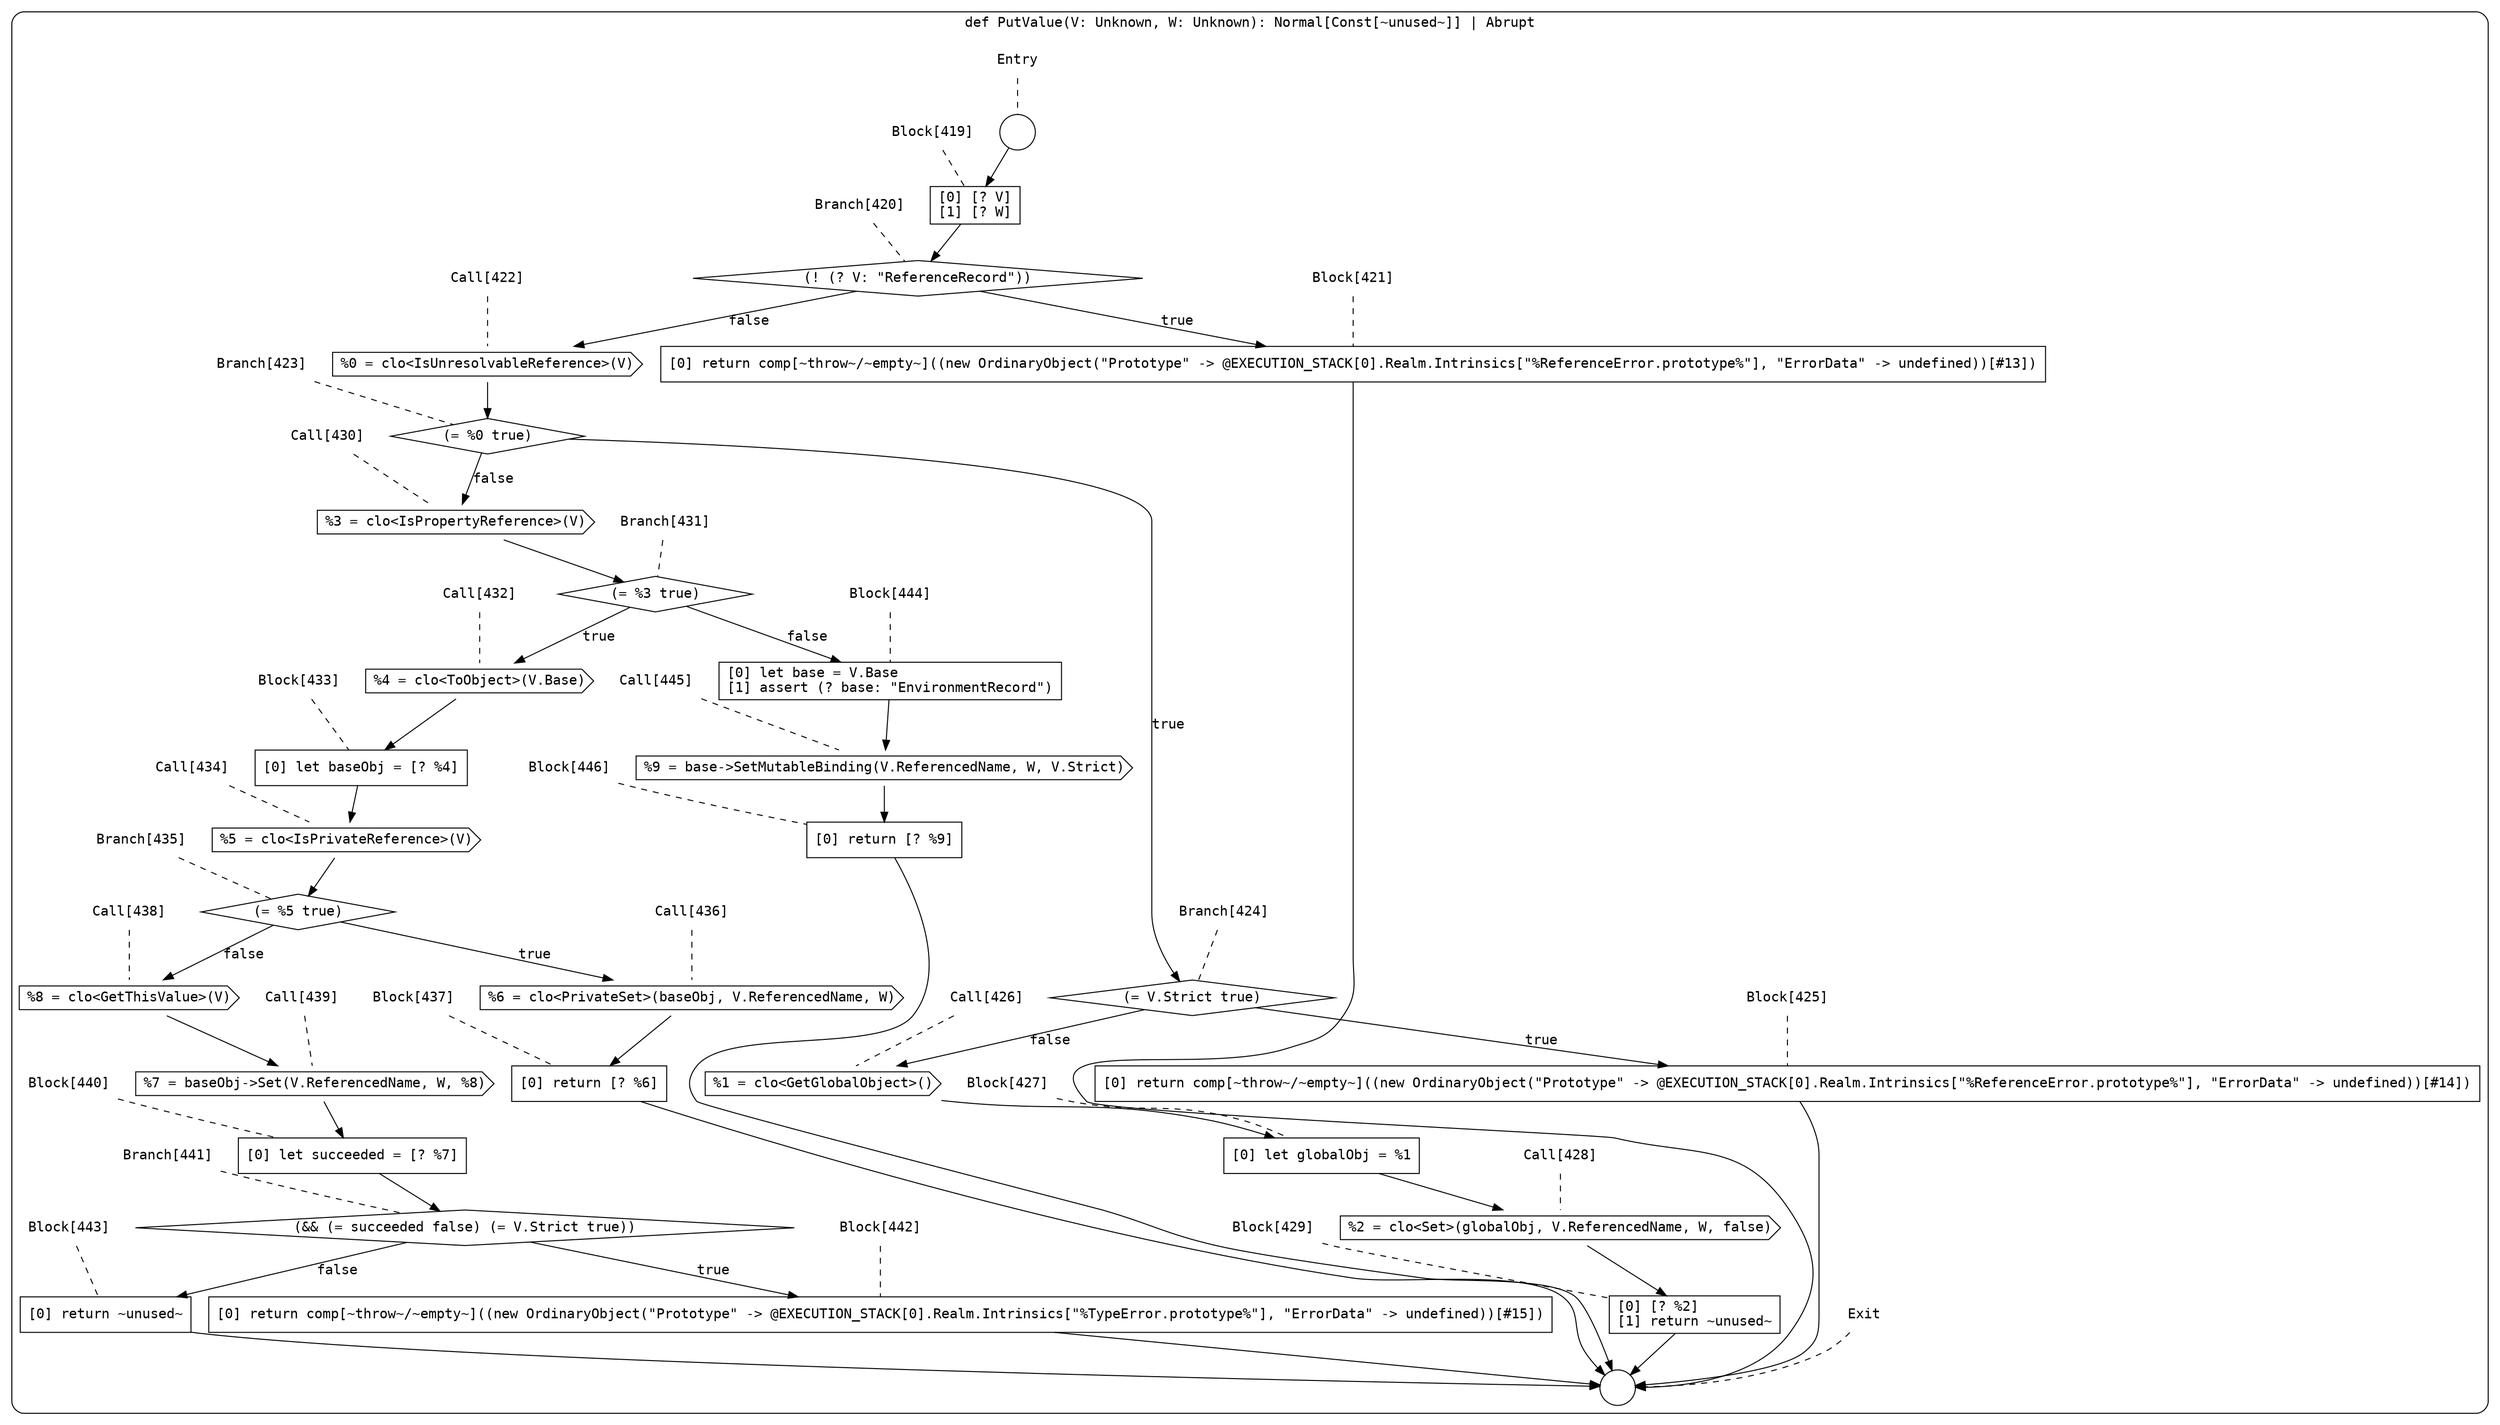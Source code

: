 digraph {
  graph [fontname = "Consolas"]
  node [fontname = "Consolas"]
  edge [fontname = "Consolas"]
  subgraph cluster63 {
    label = "def PutValue(V: Unknown, W: Unknown): Normal[Const[~unused~]] | Abrupt"
    style = rounded
    cluster63_entry_name [shape=none, label=<<font color="black">Entry</font>>]
    cluster63_entry_name -> cluster63_entry [arrowhead=none, color="black", style=dashed]
    cluster63_entry [shape=circle label=" " color="black" fillcolor="white" style=filled]
    cluster63_entry -> node419 [color="black"]
    cluster63_exit_name [shape=none, label=<<font color="black">Exit</font>>]
    cluster63_exit_name -> cluster63_exit [arrowhead=none, color="black", style=dashed]
    cluster63_exit [shape=circle label=" " color="black" fillcolor="white" style=filled]
    node419_name [shape=none, label=<<font color="black">Block[419]</font>>]
    node419_name -> node419 [arrowhead=none, color="black", style=dashed]
    node419 [shape=box, label=<<font color="black">[0] [? V]<BR ALIGN="LEFT"/>[1] [? W]<BR ALIGN="LEFT"/></font>> color="black" fillcolor="white", style=filled]
    node419 -> node420 [color="black"]
    node420_name [shape=none, label=<<font color="black">Branch[420]</font>>]
    node420_name -> node420 [arrowhead=none, color="black", style=dashed]
    node420 [shape=diamond, label=<<font color="black">(! (? V: &quot;ReferenceRecord&quot;))</font>> color="black" fillcolor="white", style=filled]
    node420 -> node421 [label=<<font color="black">true</font>> color="black"]
    node420 -> node422 [label=<<font color="black">false</font>> color="black"]
    node421_name [shape=none, label=<<font color="black">Block[421]</font>>]
    node421_name -> node421 [arrowhead=none, color="black", style=dashed]
    node421 [shape=box, label=<<font color="black">[0] return comp[~throw~/~empty~]((new OrdinaryObject(&quot;Prototype&quot; -&gt; @EXECUTION_STACK[0].Realm.Intrinsics[&quot;%ReferenceError.prototype%&quot;], &quot;ErrorData&quot; -&gt; undefined))[#13])<BR ALIGN="LEFT"/></font>> color="black" fillcolor="white", style=filled]
    node421 -> cluster63_exit [color="black"]
    node422_name [shape=none, label=<<font color="black">Call[422]</font>>]
    node422_name -> node422 [arrowhead=none, color="black", style=dashed]
    node422 [shape=cds, label=<<font color="black">%0 = clo&lt;IsUnresolvableReference&gt;(V)</font>> color="black" fillcolor="white", style=filled]
    node422 -> node423 [color="black"]
    node423_name [shape=none, label=<<font color="black">Branch[423]</font>>]
    node423_name -> node423 [arrowhead=none, color="black", style=dashed]
    node423 [shape=diamond, label=<<font color="black">(= %0 true)</font>> color="black" fillcolor="white", style=filled]
    node423 -> node424 [label=<<font color="black">true</font>> color="black"]
    node423 -> node430 [label=<<font color="black">false</font>> color="black"]
    node424_name [shape=none, label=<<font color="black">Branch[424]</font>>]
    node424_name -> node424 [arrowhead=none, color="black", style=dashed]
    node424 [shape=diamond, label=<<font color="black">(= V.Strict true)</font>> color="black" fillcolor="white", style=filled]
    node424 -> node425 [label=<<font color="black">true</font>> color="black"]
    node424 -> node426 [label=<<font color="black">false</font>> color="black"]
    node430_name [shape=none, label=<<font color="black">Call[430]</font>>]
    node430_name -> node430 [arrowhead=none, color="black", style=dashed]
    node430 [shape=cds, label=<<font color="black">%3 = clo&lt;IsPropertyReference&gt;(V)</font>> color="black" fillcolor="white", style=filled]
    node430 -> node431 [color="black"]
    node425_name [shape=none, label=<<font color="black">Block[425]</font>>]
    node425_name -> node425 [arrowhead=none, color="black", style=dashed]
    node425 [shape=box, label=<<font color="black">[0] return comp[~throw~/~empty~]((new OrdinaryObject(&quot;Prototype&quot; -&gt; @EXECUTION_STACK[0].Realm.Intrinsics[&quot;%ReferenceError.prototype%&quot;], &quot;ErrorData&quot; -&gt; undefined))[#14])<BR ALIGN="LEFT"/></font>> color="black" fillcolor="white", style=filled]
    node425 -> cluster63_exit [color="black"]
    node426_name [shape=none, label=<<font color="black">Call[426]</font>>]
    node426_name -> node426 [arrowhead=none, color="black", style=dashed]
    node426 [shape=cds, label=<<font color="black">%1 = clo&lt;GetGlobalObject&gt;()</font>> color="black" fillcolor="white", style=filled]
    node426 -> node427 [color="black"]
    node431_name [shape=none, label=<<font color="black">Branch[431]</font>>]
    node431_name -> node431 [arrowhead=none, color="black", style=dashed]
    node431 [shape=diamond, label=<<font color="black">(= %3 true)</font>> color="black" fillcolor="white", style=filled]
    node431 -> node432 [label=<<font color="black">true</font>> color="black"]
    node431 -> node444 [label=<<font color="black">false</font>> color="black"]
    node427_name [shape=none, label=<<font color="black">Block[427]</font>>]
    node427_name -> node427 [arrowhead=none, color="black", style=dashed]
    node427 [shape=box, label=<<font color="black">[0] let globalObj = %1<BR ALIGN="LEFT"/></font>> color="black" fillcolor="white", style=filled]
    node427 -> node428 [color="black"]
    node432_name [shape=none, label=<<font color="black">Call[432]</font>>]
    node432_name -> node432 [arrowhead=none, color="black", style=dashed]
    node432 [shape=cds, label=<<font color="black">%4 = clo&lt;ToObject&gt;(V.Base)</font>> color="black" fillcolor="white", style=filled]
    node432 -> node433 [color="black"]
    node444_name [shape=none, label=<<font color="black">Block[444]</font>>]
    node444_name -> node444 [arrowhead=none, color="black", style=dashed]
    node444 [shape=box, label=<<font color="black">[0] let base = V.Base<BR ALIGN="LEFT"/>[1] assert (? base: &quot;EnvironmentRecord&quot;)<BR ALIGN="LEFT"/></font>> color="black" fillcolor="white", style=filled]
    node444 -> node445 [color="black"]
    node428_name [shape=none, label=<<font color="black">Call[428]</font>>]
    node428_name -> node428 [arrowhead=none, color="black", style=dashed]
    node428 [shape=cds, label=<<font color="black">%2 = clo&lt;Set&gt;(globalObj, V.ReferencedName, W, false)</font>> color="black" fillcolor="white", style=filled]
    node428 -> node429 [color="black"]
    node433_name [shape=none, label=<<font color="black">Block[433]</font>>]
    node433_name -> node433 [arrowhead=none, color="black", style=dashed]
    node433 [shape=box, label=<<font color="black">[0] let baseObj = [? %4]<BR ALIGN="LEFT"/></font>> color="black" fillcolor="white", style=filled]
    node433 -> node434 [color="black"]
    node445_name [shape=none, label=<<font color="black">Call[445]</font>>]
    node445_name -> node445 [arrowhead=none, color="black", style=dashed]
    node445 [shape=cds, label=<<font color="black">%9 = base-&gt;SetMutableBinding(V.ReferencedName, W, V.Strict)</font>> color="black" fillcolor="white", style=filled]
    node445 -> node446 [color="black"]
    node429_name [shape=none, label=<<font color="black">Block[429]</font>>]
    node429_name -> node429 [arrowhead=none, color="black", style=dashed]
    node429 [shape=box, label=<<font color="black">[0] [? %2]<BR ALIGN="LEFT"/>[1] return ~unused~<BR ALIGN="LEFT"/></font>> color="black" fillcolor="white", style=filled]
    node429 -> cluster63_exit [color="black"]
    node434_name [shape=none, label=<<font color="black">Call[434]</font>>]
    node434_name -> node434 [arrowhead=none, color="black", style=dashed]
    node434 [shape=cds, label=<<font color="black">%5 = clo&lt;IsPrivateReference&gt;(V)</font>> color="black" fillcolor="white", style=filled]
    node434 -> node435 [color="black"]
    node446_name [shape=none, label=<<font color="black">Block[446]</font>>]
    node446_name -> node446 [arrowhead=none, color="black", style=dashed]
    node446 [shape=box, label=<<font color="black">[0] return [? %9]<BR ALIGN="LEFT"/></font>> color="black" fillcolor="white", style=filled]
    node446 -> cluster63_exit [color="black"]
    node435_name [shape=none, label=<<font color="black">Branch[435]</font>>]
    node435_name -> node435 [arrowhead=none, color="black", style=dashed]
    node435 [shape=diamond, label=<<font color="black">(= %5 true)</font>> color="black" fillcolor="white", style=filled]
    node435 -> node436 [label=<<font color="black">true</font>> color="black"]
    node435 -> node438 [label=<<font color="black">false</font>> color="black"]
    node436_name [shape=none, label=<<font color="black">Call[436]</font>>]
    node436_name -> node436 [arrowhead=none, color="black", style=dashed]
    node436 [shape=cds, label=<<font color="black">%6 = clo&lt;PrivateSet&gt;(baseObj, V.ReferencedName, W)</font>> color="black" fillcolor="white", style=filled]
    node436 -> node437 [color="black"]
    node438_name [shape=none, label=<<font color="black">Call[438]</font>>]
    node438_name -> node438 [arrowhead=none, color="black", style=dashed]
    node438 [shape=cds, label=<<font color="black">%8 = clo&lt;GetThisValue&gt;(V)</font>> color="black" fillcolor="white", style=filled]
    node438 -> node439 [color="black"]
    node437_name [shape=none, label=<<font color="black">Block[437]</font>>]
    node437_name -> node437 [arrowhead=none, color="black", style=dashed]
    node437 [shape=box, label=<<font color="black">[0] return [? %6]<BR ALIGN="LEFT"/></font>> color="black" fillcolor="white", style=filled]
    node437 -> cluster63_exit [color="black"]
    node439_name [shape=none, label=<<font color="black">Call[439]</font>>]
    node439_name -> node439 [arrowhead=none, color="black", style=dashed]
    node439 [shape=cds, label=<<font color="black">%7 = baseObj-&gt;Set(V.ReferencedName, W, %8)</font>> color="black" fillcolor="white", style=filled]
    node439 -> node440 [color="black"]
    node440_name [shape=none, label=<<font color="black">Block[440]</font>>]
    node440_name -> node440 [arrowhead=none, color="black", style=dashed]
    node440 [shape=box, label=<<font color="black">[0] let succeeded = [? %7]<BR ALIGN="LEFT"/></font>> color="black" fillcolor="white", style=filled]
    node440 -> node441 [color="black"]
    node441_name [shape=none, label=<<font color="black">Branch[441]</font>>]
    node441_name -> node441 [arrowhead=none, color="black", style=dashed]
    node441 [shape=diamond, label=<<font color="black">(&amp;&amp; (= succeeded false) (= V.Strict true))</font>> color="black" fillcolor="white", style=filled]
    node441 -> node442 [label=<<font color="black">true</font>> color="black"]
    node441 -> node443 [label=<<font color="black">false</font>> color="black"]
    node442_name [shape=none, label=<<font color="black">Block[442]</font>>]
    node442_name -> node442 [arrowhead=none, color="black", style=dashed]
    node442 [shape=box, label=<<font color="black">[0] return comp[~throw~/~empty~]((new OrdinaryObject(&quot;Prototype&quot; -&gt; @EXECUTION_STACK[0].Realm.Intrinsics[&quot;%TypeError.prototype%&quot;], &quot;ErrorData&quot; -&gt; undefined))[#15])<BR ALIGN="LEFT"/></font>> color="black" fillcolor="white", style=filled]
    node442 -> cluster63_exit [color="black"]
    node443_name [shape=none, label=<<font color="black">Block[443]</font>>]
    node443_name -> node443 [arrowhead=none, color="black", style=dashed]
    node443 [shape=box, label=<<font color="black">[0] return ~unused~<BR ALIGN="LEFT"/></font>> color="black" fillcolor="white", style=filled]
    node443 -> cluster63_exit [color="black"]
  }
}